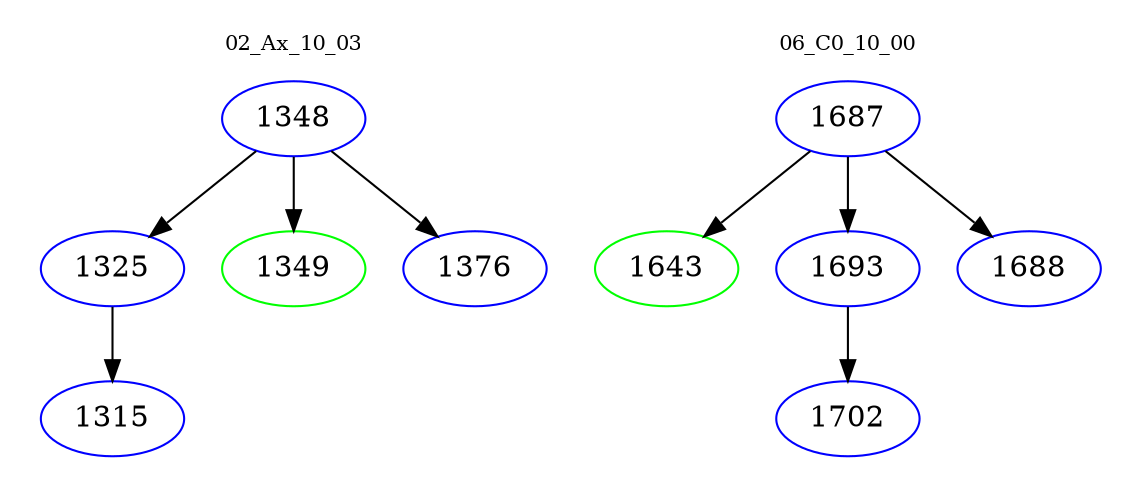 digraph{
subgraph cluster_0 {
color = white
label = "02_Ax_10_03";
fontsize=10;
T0_1348 [label="1348", color="blue"]
T0_1348 -> T0_1325 [color="black"]
T0_1325 [label="1325", color="blue"]
T0_1325 -> T0_1315 [color="black"]
T0_1315 [label="1315", color="blue"]
T0_1348 -> T0_1349 [color="black"]
T0_1349 [label="1349", color="green"]
T0_1348 -> T0_1376 [color="black"]
T0_1376 [label="1376", color="blue"]
}
subgraph cluster_1 {
color = white
label = "06_C0_10_00";
fontsize=10;
T1_1687 [label="1687", color="blue"]
T1_1687 -> T1_1643 [color="black"]
T1_1643 [label="1643", color="green"]
T1_1687 -> T1_1693 [color="black"]
T1_1693 [label="1693", color="blue"]
T1_1693 -> T1_1702 [color="black"]
T1_1702 [label="1702", color="blue"]
T1_1687 -> T1_1688 [color="black"]
T1_1688 [label="1688", color="blue"]
}
}
